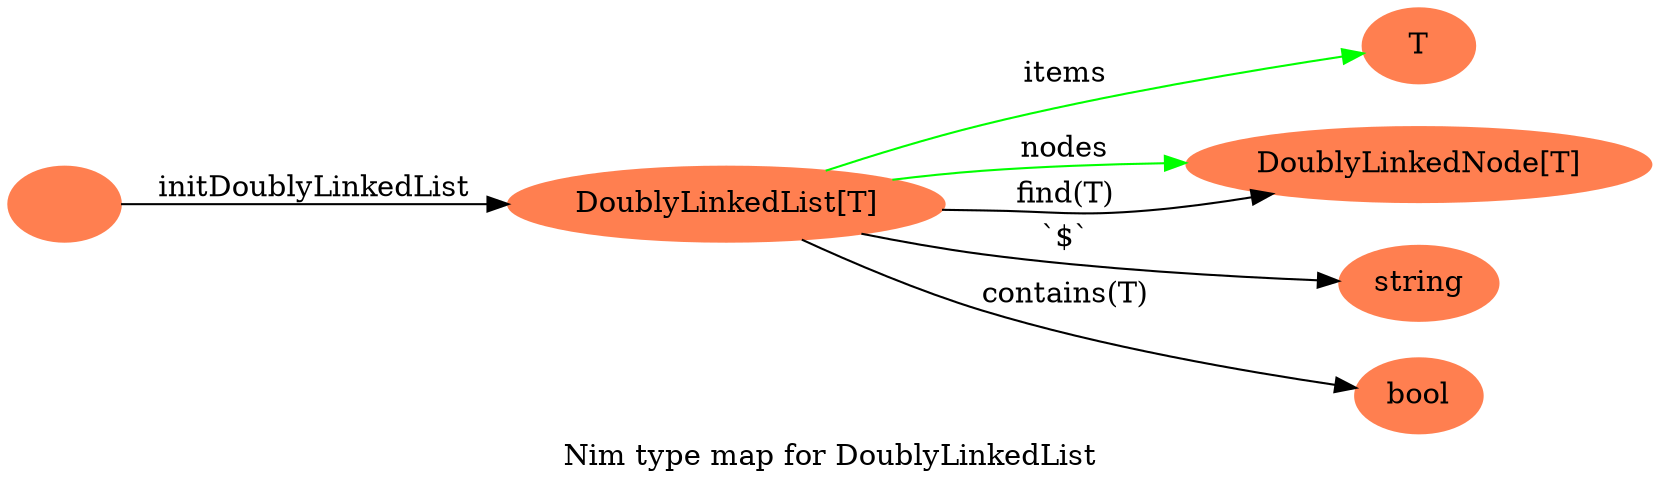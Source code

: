 digraph {
graph [
label = "Nim type map for DoublyLinkedList";
rankdir=LR;
];
node[color=coral, style=filled, label="" ] N0;
node[color=coral, style=filled, label="DoublyLinkedList[T]" ] N1;
N0 -> N1 [color="", label="initDoublyLinkedList" ];
node[color=coral, style=filled, label="T" ] N2;
N1 -> N2 [color="green", label="items" ];
node[color=coral, style=filled, label="DoublyLinkedNode[T]" ] N3;
N1 -> N3 [color="green", label="nodes" ];
node[color=coral, style=filled, label="string" ] N4;
N1 -> N4 [color="", label="`$`" ];
N1 -> N3 [color="", label="find(T)" ];
node[color=coral, style=filled, label="bool" ] N5;
N1 -> N5 [color="", label="contains(T)" ];
}
